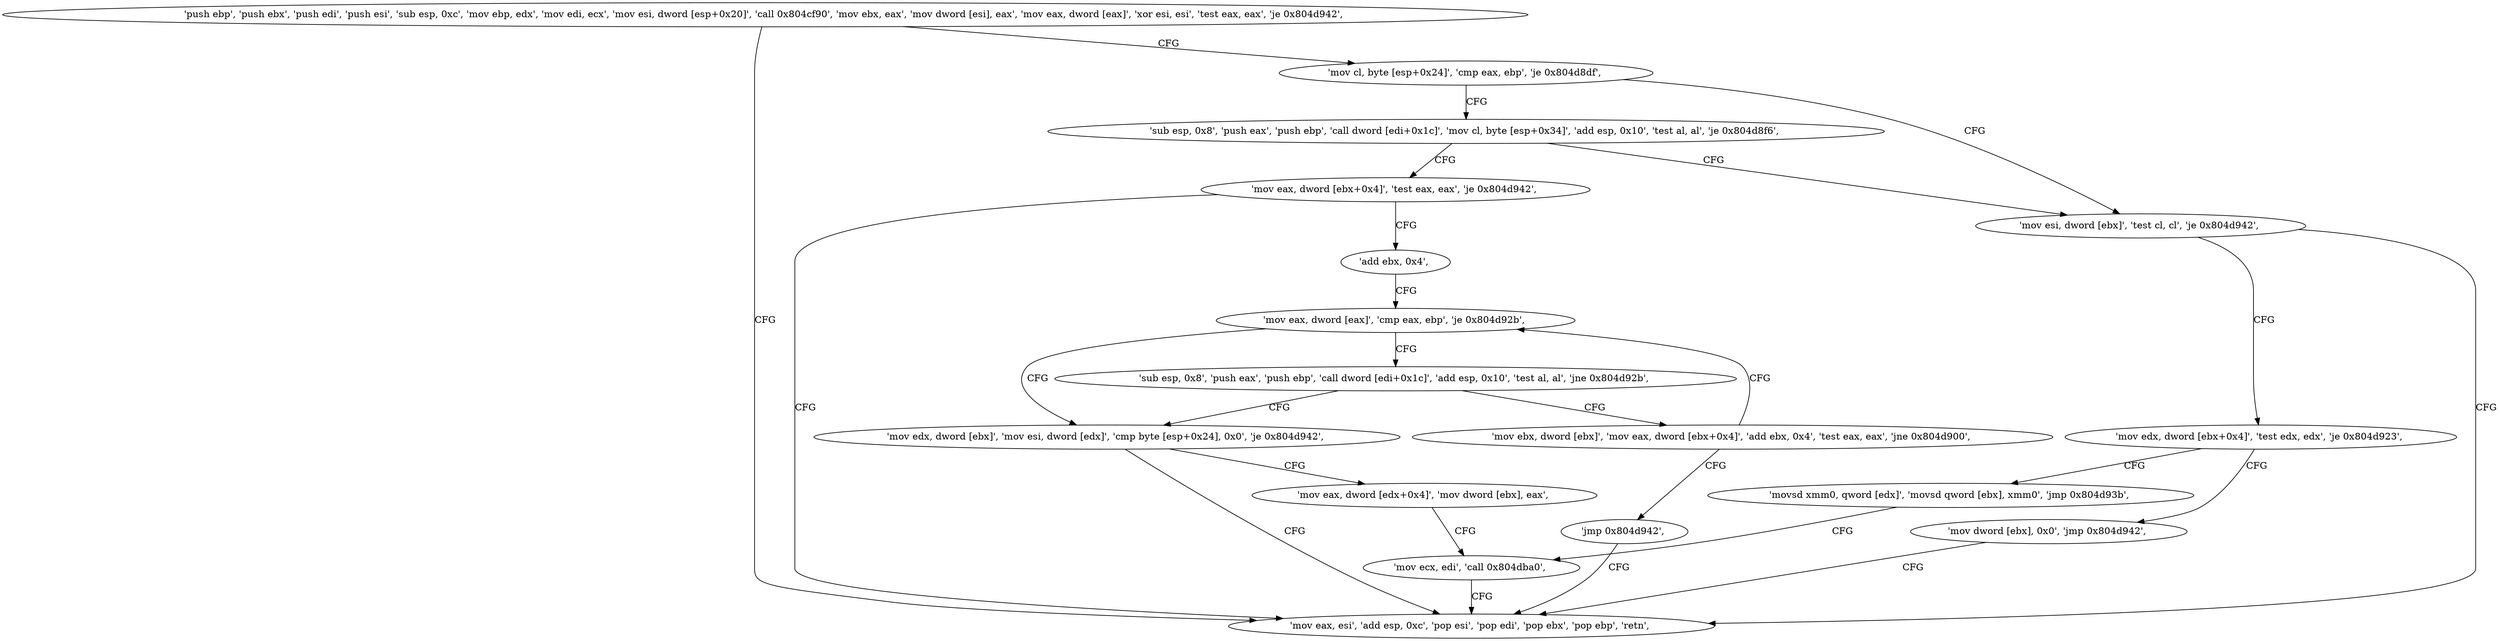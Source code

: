 digraph "func" {
"134535328" [label = "'push ebp', 'push ebx', 'push edi', 'push esi', 'sub esp, 0xc', 'mov ebp, edx', 'mov edi, ecx', 'mov esi, dword [esp+0x20]', 'call 0x804cf90', 'mov ebx, eax', 'mov dword [esi], eax', 'mov eax, dword [eax]', 'xor esi, esi', 'test eax, eax', 'je 0x804d942', " ]
"134535490" [label = "'mov eax, esi', 'add esp, 0xc', 'pop esi', 'pop edi', 'pop ebx', 'pop ebp', 'retn', " ]
"134535364" [label = "'mov cl, byte [esp+0x24]', 'cmp eax, ebp', 'je 0x804d8df', " ]
"134535391" [label = "'mov esi, dword [ebx]', 'test cl, cl', 'je 0x804d942', " ]
"134535372" [label = "'sub esp, 0x8', 'push eax', 'push ebp', 'call dword [edi+0x1c]', 'mov cl, byte [esp+0x34]', 'add esp, 0x10', 'test al, al', 'je 0x804d8f6', " ]
"134535397" [label = "'mov edx, dword [ebx+0x4]', 'test edx, edx', 'je 0x804d923', " ]
"134535414" [label = "'mov eax, dword [ebx+0x4]', 'test eax, eax', 'je 0x804d942', " ]
"134535459" [label = "'mov dword [ebx], 0x0', 'jmp 0x804d942', " ]
"134535404" [label = "'movsd xmm0, qword [edx]', 'movsd qword [ebx], xmm0', 'jmp 0x804d93b', " ]
"134535421" [label = "'add ebx, 0x4', " ]
"134535483" [label = "'mov ecx, edi', 'call 0x804dba0', " ]
"134535424" [label = "'mov eax, dword [eax]', 'cmp eax, ebp', 'je 0x804d92b', " ]
"134535467" [label = "'mov edx, dword [ebx]', 'mov esi, dword [edx]', 'cmp byte [esp+0x24], 0x0', 'je 0x804d942', " ]
"134535478" [label = "'mov eax, dword [edx+0x4]', 'mov dword [ebx], eax', " ]
"134535430" [label = "'sub esp, 0x8', 'push eax', 'push ebp', 'call dword [edi+0x1c]', 'add esp, 0x10', 'test al, al', 'jne 0x804d92b', " ]
"134535445" [label = "'mov ebx, dword [ebx]', 'mov eax, dword [ebx+0x4]', 'add ebx, 0x4', 'test eax, eax', 'jne 0x804d900', " ]
"134535457" [label = "'jmp 0x804d942', " ]
"134535328" -> "134535490" [ label = "CFG" ]
"134535328" -> "134535364" [ label = "CFG" ]
"134535364" -> "134535391" [ label = "CFG" ]
"134535364" -> "134535372" [ label = "CFG" ]
"134535391" -> "134535490" [ label = "CFG" ]
"134535391" -> "134535397" [ label = "CFG" ]
"134535372" -> "134535414" [ label = "CFG" ]
"134535372" -> "134535391" [ label = "CFG" ]
"134535397" -> "134535459" [ label = "CFG" ]
"134535397" -> "134535404" [ label = "CFG" ]
"134535414" -> "134535490" [ label = "CFG" ]
"134535414" -> "134535421" [ label = "CFG" ]
"134535459" -> "134535490" [ label = "CFG" ]
"134535404" -> "134535483" [ label = "CFG" ]
"134535421" -> "134535424" [ label = "CFG" ]
"134535483" -> "134535490" [ label = "CFG" ]
"134535424" -> "134535467" [ label = "CFG" ]
"134535424" -> "134535430" [ label = "CFG" ]
"134535467" -> "134535490" [ label = "CFG" ]
"134535467" -> "134535478" [ label = "CFG" ]
"134535478" -> "134535483" [ label = "CFG" ]
"134535430" -> "134535467" [ label = "CFG" ]
"134535430" -> "134535445" [ label = "CFG" ]
"134535445" -> "134535424" [ label = "CFG" ]
"134535445" -> "134535457" [ label = "CFG" ]
"134535457" -> "134535490" [ label = "CFG" ]
}
